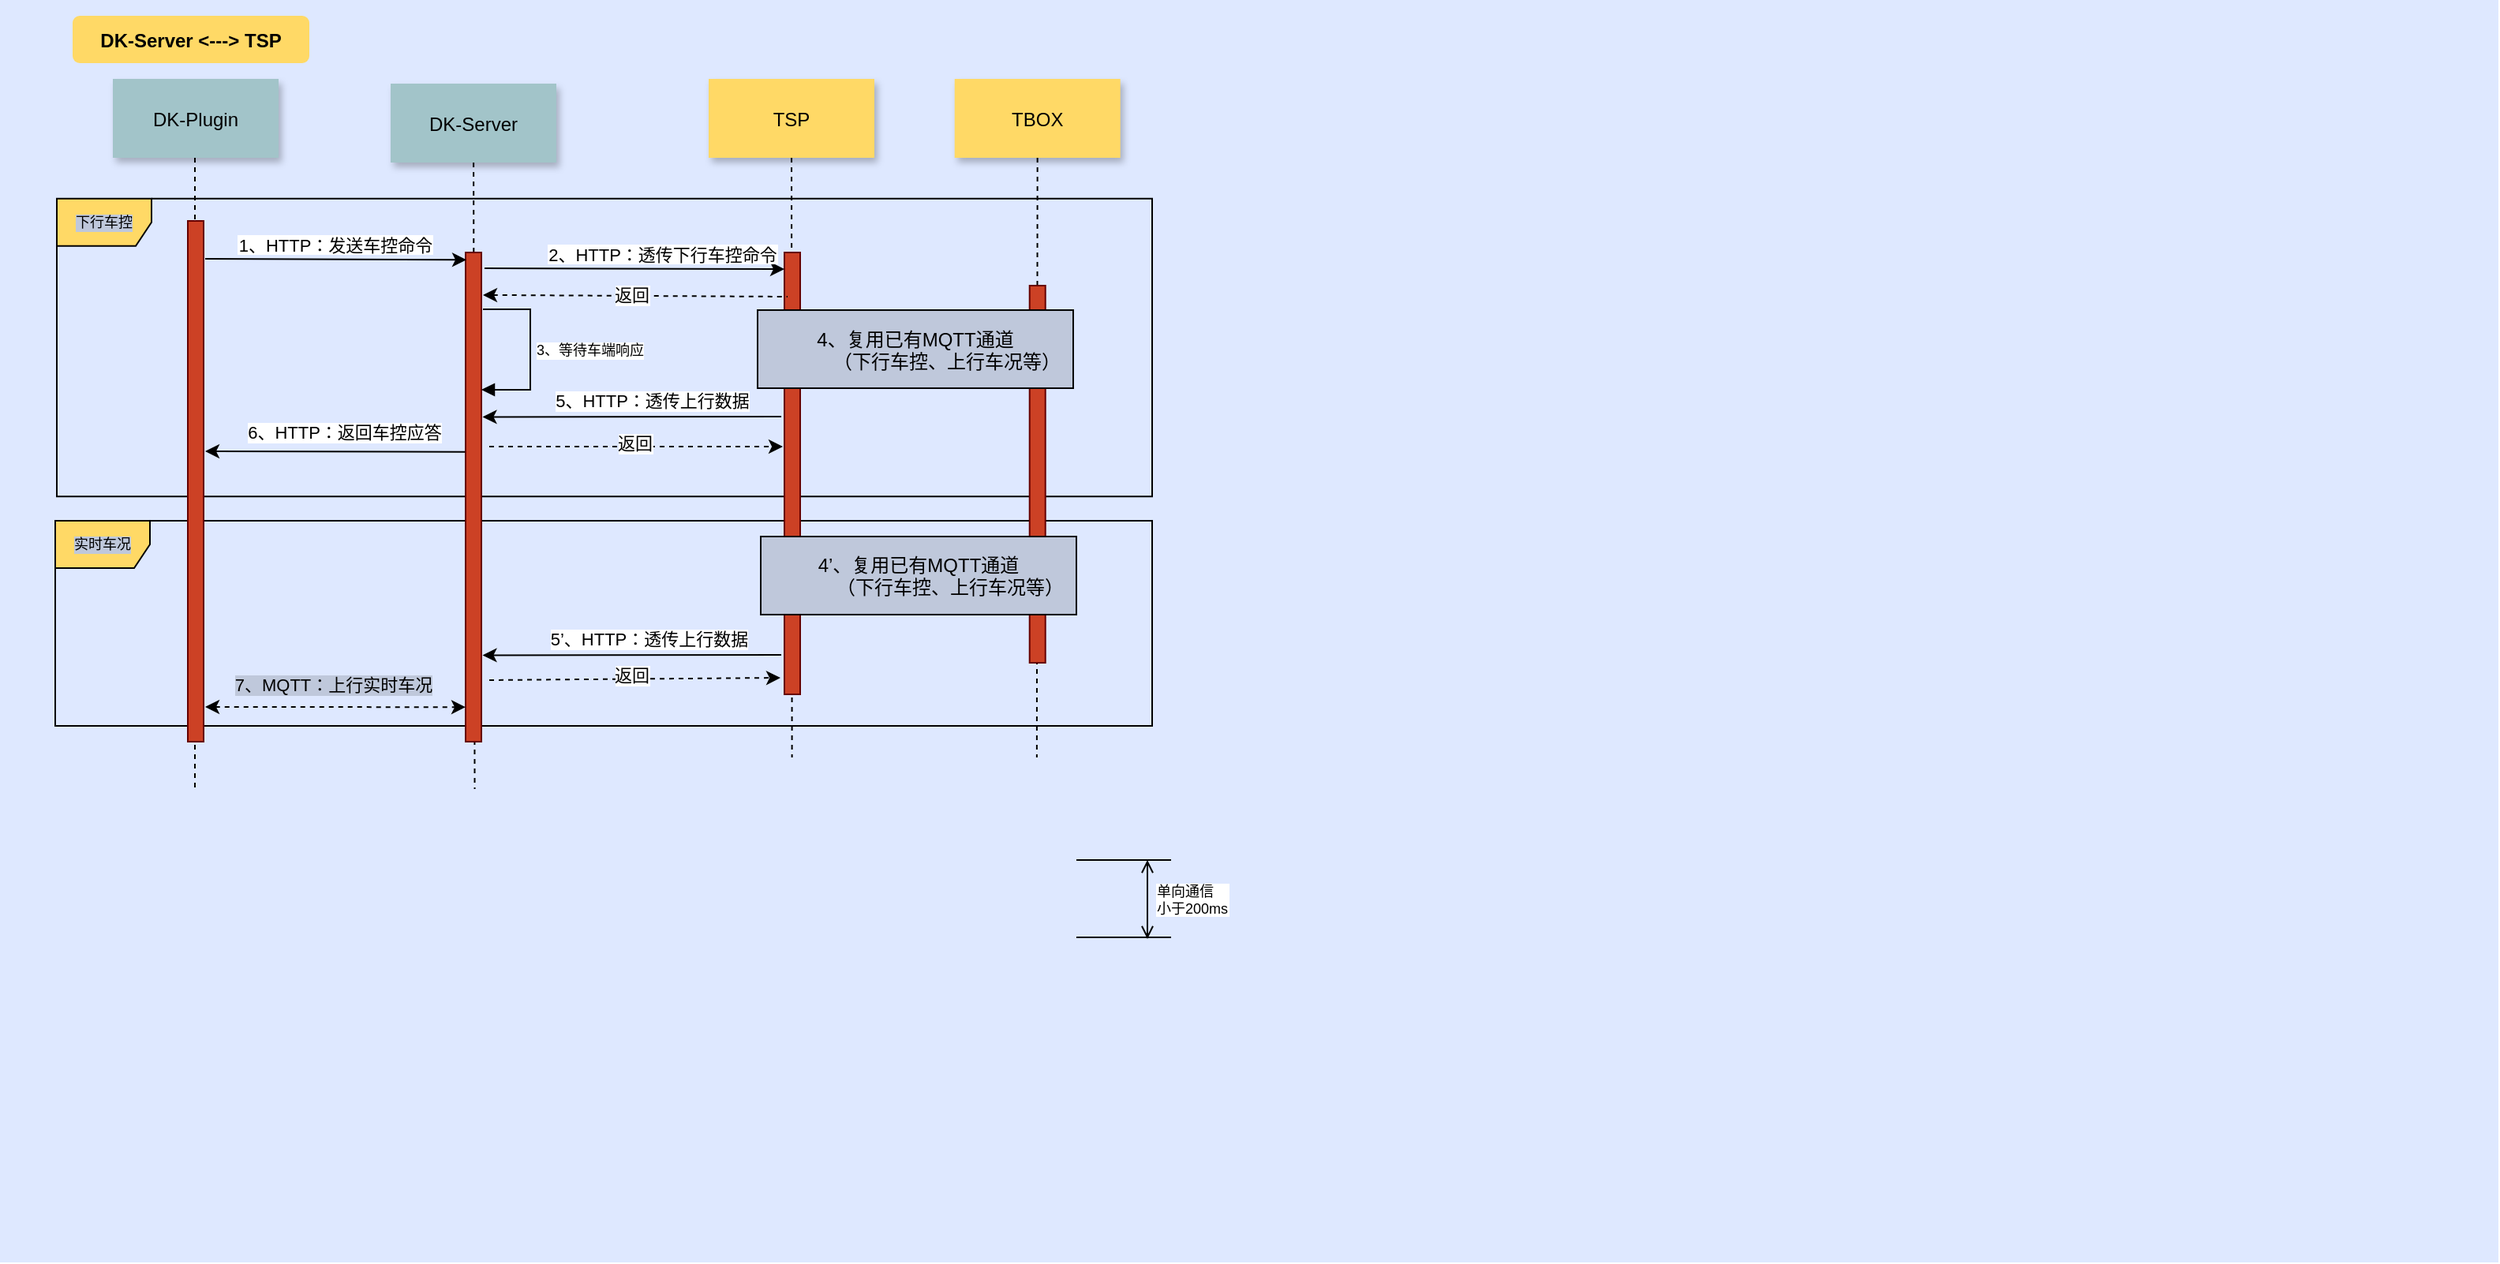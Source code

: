 <mxfile version="17.1.3" type="github">
  <diagram name="Page-1" id="9361dd3d-8414-5efd-6122-117bd74ce7a7">
    <mxGraphModel dx="948" dy="524" grid="1" gridSize="10" guides="1" tooltips="1" connect="1" arrows="1" fold="1" page="0" pageScale="1.5" pageWidth="826" pageHeight="1169" background="none" math="0" shadow="0">
      <root>
        <mxCell id="0" />
        <mxCell id="1" parent="0" />
        <mxCell id="69" value="" style="fillColor=#DEE8FF;strokeColor=none" parent="1" vertex="1">
          <mxGeometry y="10" width="1583" height="800" as="geometry" />
        </mxCell>
        <mxCell id="LP91aPNowKj5EOJhhBp3-124" value="实时车况" style="shape=umlFrame;whiteSpace=wrap;html=1;labelBackgroundColor=#BFC8DB;fontSize=9;fillColor=#FFD966;" vertex="1" parent="1">
          <mxGeometry x="35" y="340" width="695" height="130" as="geometry" />
        </mxCell>
        <mxCell id="LP91aPNowKj5EOJhhBp3-121" value="下行车控" style="shape=umlFrame;whiteSpace=wrap;html=1;labelBackgroundColor=#BFC8DB;fontSize=9;fillColor=#FFD966;" vertex="1" parent="1">
          <mxGeometry x="36" y="135.89" width="694" height="188.74" as="geometry" />
        </mxCell>
        <mxCell id="7" value="DK-Server" style="shadow=1;fillColor=#A2C4C9;strokeColor=none" parent="1" vertex="1">
          <mxGeometry x="247.5" y="63" width="105" height="50" as="geometry" />
        </mxCell>
        <mxCell id="8" value="" style="edgeStyle=none;endArrow=none;dashed=1;entryX=0.19;entryY=0.625;entryDx=0;entryDy=0;entryPerimeter=0;" parent="1" source="7" target="69" edge="1">
          <mxGeometry x="224.835" y="168" width="100" height="100" as="geometry">
            <mxPoint x="299.759" y="113" as="sourcePoint" />
            <mxPoint x="300" y="330" as="targetPoint" />
          </mxGeometry>
        </mxCell>
        <mxCell id="6" value="" style="fillColor=#CC4125;strokeColor=#660000" parent="1" vertex="1">
          <mxGeometry x="295" y="170" width="10" height="310" as="geometry" />
        </mxCell>
        <mxCell id="9" value="1、HTTP：发送车控命令" style="edgeStyle=none;verticalLabelPosition=top;verticalAlign=bottom;entryX=0.05;entryY=0.015;entryDx=0;entryDy=0;entryPerimeter=0;" parent="1" edge="1" target="6">
          <mxGeometry x="220" y="92" width="100" height="100" as="geometry">
            <mxPoint x="130" y="174" as="sourcePoint" />
            <mxPoint x="340" y="179.5" as="targetPoint" />
          </mxGeometry>
        </mxCell>
        <mxCell id="33" value="" style="edgeStyle=elbowEdgeStyle;elbow=horizontal;endArrow=none;dashed=1;entryX=0.078;entryY=0.625;entryDx=0;entryDy=0;entryPerimeter=0;" parent="1" source="4" target="69" edge="1">
          <mxGeometry x="230.0" y="310" width="100" height="100" as="geometry">
            <mxPoint x="230.0" y="410" as="sourcePoint" />
            <mxPoint x="330" y="310" as="targetPoint" />
          </mxGeometry>
        </mxCell>
        <mxCell id="11" value="" style="edgeStyle=none;verticalLabelPosition=top;verticalAlign=bottom;endArrow=classic;startArrow=classic;dashed=1;entryX=0.1;entryY=0.915;entryDx=0;entryDy=0;entryPerimeter=0;endFill=1;" parent="1" edge="1">
          <mxGeometry x="219" y="332.259" width="100" height="100" as="geometry">
            <mxPoint x="130" y="458" as="sourcePoint" />
            <mxPoint x="295" y="458.1" as="targetPoint" />
          </mxGeometry>
        </mxCell>
        <mxCell id="LP91aPNowKj5EOJhhBp3-100" value="7、MQTT：上行实时车况" style="edgeLabel;html=1;align=center;verticalAlign=middle;resizable=0;points=[];labelBackgroundColor=#BFC8DB;" vertex="1" connectable="0" parent="11">
          <mxGeometry relative="1" as="geometry">
            <mxPoint x="-2" y="-14" as="offset" />
          </mxGeometry>
        </mxCell>
        <mxCell id="2" value="" style="fillColor=#CC4125;strokeColor=#660000" parent="1" vertex="1">
          <mxGeometry x="119" y="150" width="10" height="330" as="geometry" />
        </mxCell>
        <mxCell id="22" value="TSP" style="shadow=1;fillColor=#FFD966;strokeColor=none" parent="1" vertex="1">
          <mxGeometry x="449" y="60" width="105" height="50" as="geometry" />
        </mxCell>
        <mxCell id="23" value="" style="edgeStyle=none;endArrow=none;dashed=1;entryX=0.317;entryY=0.6;entryDx=0;entryDy=0;entryPerimeter=0;" parent="1" source="22" target="69" edge="1">
          <mxGeometry x="614.488" y="175.0" width="100" height="100" as="geometry">
            <mxPoint x="674.653" y="110" as="sourcePoint" />
            <mxPoint x="502" y="320" as="targetPoint" />
          </mxGeometry>
        </mxCell>
        <mxCell id="21" value="" style="fillColor=#CC4125;strokeColor=#660000" parent="1" vertex="1">
          <mxGeometry x="497" y="170" width="10" height="280" as="geometry" />
        </mxCell>
        <mxCell id="24" value="TBOX" style="shadow=1;fillColor=#FFD966;strokeColor=none" parent="1" vertex="1">
          <mxGeometry x="604.86" y="60" width="105" height="50" as="geometry" />
        </mxCell>
        <mxCell id="34" value="2、HTTP：透传下行车控命令" style="edgeStyle=elbowEdgeStyle;elbow=vertical;verticalLabelPosition=top;verticalAlign=bottom;entryX=0.3;entryY=0.113;entryDx=0;entryDy=0;entryPerimeter=0;exitX=1.5;exitY=0.091;exitDx=0;exitDy=0;exitPerimeter=0;" parent="1" edge="1">
          <mxGeometry width="100" height="100" as="geometry">
            <mxPoint x="307" y="180.01" as="sourcePoint" />
            <mxPoint x="497" y="180.961" as="targetPoint" />
            <Array as="points" />
            <mxPoint x="18" as="offset" />
          </mxGeometry>
        </mxCell>
        <mxCell id="71" value="DK-Server &lt;---&gt; TSP" style="rounded=1;fontStyle=1;fillColor=#FFD966;strokeColor=none" parent="1" vertex="1">
          <mxGeometry x="46" y="20" width="150" height="30" as="geometry" />
        </mxCell>
        <mxCell id="LP91aPNowKj5EOJhhBp3-93" value="" style="edgeStyle=none;verticalLabelPosition=top;verticalAlign=bottom;endArrow=none;startArrow=classic;entryX=0;entryY=1;entryDx=0;entryDy=0;exitX=0.975;exitY=0.54;exitDx=0;exitDy=0;exitPerimeter=0;" edge="1" parent="1">
          <mxGeometry x="375" y="173.499" width="100" height="100" as="geometry">
            <mxPoint x="305.75" y="274.2" as="sourcePoint" />
            <mxPoint x="495" y="274" as="targetPoint" />
          </mxGeometry>
        </mxCell>
        <mxCell id="LP91aPNowKj5EOJhhBp3-94" value="5、HTTP：透传上行数据" style="edgeLabel;html=1;align=center;verticalAlign=middle;resizable=0;points=[];" vertex="1" connectable="0" parent="LP91aPNowKj5EOJhhBp3-93">
          <mxGeometry relative="1" as="geometry">
            <mxPoint x="13" y="-10" as="offset" />
          </mxGeometry>
        </mxCell>
        <mxCell id="LP91aPNowKj5EOJhhBp3-96" value="" style="edgeStyle=none;endArrow=none;dashed=1;entryX=0.415;entryY=0.6;entryDx=0;entryDy=0;entryPerimeter=0;" edge="1" parent="1" source="24" target="69">
          <mxGeometry x="582.195" y="165" width="100" height="100" as="geometry">
            <mxPoint x="657.36" y="110" as="sourcePoint" />
            <mxPoint x="657" y="330" as="targetPoint" />
          </mxGeometry>
        </mxCell>
        <mxCell id="LP91aPNowKj5EOJhhBp3-95" value="" style="fillColor=#CC4125;strokeColor=#660000" vertex="1" parent="1">
          <mxGeometry x="652.36" y="191" width="10" height="239" as="geometry" />
        </mxCell>
        <mxCell id="LP91aPNowKj5EOJhhBp3-104" value="" style="edgeStyle=none;verticalLabelPosition=top;verticalAlign=bottom;endArrow=none;startArrow=classic;entryX=-0.033;entryY=0.63;entryDx=0;entryDy=0;entryPerimeter=0;" edge="1" parent="1">
          <mxGeometry x="200.67" y="189.499" width="100" height="100" as="geometry">
            <mxPoint x="130" y="296" as="sourcePoint" />
            <mxPoint x="294.67" y="296.4" as="targetPoint" />
          </mxGeometry>
        </mxCell>
        <mxCell id="LP91aPNowKj5EOJhhBp3-105" value="6、HTTP：返回车控应答" style="edgeLabel;html=1;align=center;verticalAlign=middle;resizable=0;points=[];" vertex="1" connectable="0" parent="LP91aPNowKj5EOJhhBp3-104">
          <mxGeometry relative="1" as="geometry">
            <mxPoint x="5" y="-12" as="offset" />
          </mxGeometry>
        </mxCell>
        <mxCell id="LP91aPNowKj5EOJhhBp3-106" value="" style="edgeStyle=none;verticalLabelPosition=top;verticalAlign=bottom;endArrow=none;startArrow=classic;dashed=1;entryX=0;entryY=1;entryDx=0;entryDy=0;exitX=0.9;exitY=0.533;exitDx=0;exitDy=0;exitPerimeter=0;" edge="1" parent="1">
          <mxGeometry x="379" y="97.499" width="100" height="100" as="geometry">
            <mxPoint x="306" y="196.94" as="sourcePoint" />
            <mxPoint x="499" y="198" as="targetPoint" />
          </mxGeometry>
        </mxCell>
        <mxCell id="LP91aPNowKj5EOJhhBp3-107" value="返回" style="edgeLabel;html=1;align=center;verticalAlign=middle;resizable=0;points=[];" vertex="1" connectable="0" parent="LP91aPNowKj5EOJhhBp3-106">
          <mxGeometry relative="1" as="geometry">
            <mxPoint x="-3" y="-1" as="offset" />
          </mxGeometry>
        </mxCell>
        <mxCell id="LP91aPNowKj5EOJhhBp3-108" value="" style="edgeStyle=none;verticalLabelPosition=top;verticalAlign=bottom;endArrow=classic;startArrow=none;dashed=1;entryX=0;entryY=1;entryDx=0;entryDy=0;endFill=1;startFill=0;" edge="1" parent="1">
          <mxGeometry x="376" y="192.499" width="100" height="100" as="geometry">
            <mxPoint x="310" y="293" as="sourcePoint" />
            <mxPoint x="496" y="293" as="targetPoint" />
          </mxGeometry>
        </mxCell>
        <mxCell id="LP91aPNowKj5EOJhhBp3-109" value="返回" style="edgeLabel;html=1;align=center;verticalAlign=middle;resizable=0;points=[];" vertex="1" connectable="0" parent="LP91aPNowKj5EOJhhBp3-108">
          <mxGeometry relative="1" as="geometry">
            <mxPoint x="-1" y="-2" as="offset" />
          </mxGeometry>
        </mxCell>
        <mxCell id="LP91aPNowKj5EOJhhBp3-116" value="3、等待车端响应" style="edgeStyle=orthogonalEdgeStyle;html=1;align=left;spacingLeft=2;endArrow=block;rounded=0;entryX=1;entryY=0.5;fontSize=9;entryDx=0;entryDy=0;" edge="1" parent="1">
          <mxGeometry relative="1" as="geometry">
            <mxPoint x="306" y="206" as="sourcePoint" />
            <Array as="points">
              <mxPoint x="336" y="206" />
              <mxPoint x="336" y="257" />
            </Array>
            <mxPoint x="305" y="257" as="targetPoint" />
          </mxGeometry>
        </mxCell>
        <mxCell id="LP91aPNowKj5EOJhhBp3-117" value="" style="edgeStyle=none;verticalLabelPosition=top;verticalAlign=bottom;endArrow=none;startArrow=classic;entryX=0;entryY=1;entryDx=0;entryDy=0;exitX=0.975;exitY=0.54;exitDx=0;exitDy=0;exitPerimeter=0;" edge="1" parent="1">
          <mxGeometry x="375" y="324.499" width="100" height="100" as="geometry">
            <mxPoint x="305.75" y="425.2" as="sourcePoint" />
            <mxPoint x="495" y="425" as="targetPoint" />
          </mxGeometry>
        </mxCell>
        <mxCell id="LP91aPNowKj5EOJhhBp3-118" value="5’、HTTP：透传上行数据" style="edgeLabel;html=1;align=center;verticalAlign=middle;resizable=0;points=[];" vertex="1" connectable="0" parent="LP91aPNowKj5EOJhhBp3-117">
          <mxGeometry relative="1" as="geometry">
            <mxPoint x="11" y="-10" as="offset" />
          </mxGeometry>
        </mxCell>
        <mxCell id="LP91aPNowKj5EOJhhBp3-119" value="" style="edgeStyle=none;verticalLabelPosition=top;verticalAlign=bottom;endArrow=classic;startArrow=none;dashed=1;entryX=-0.25;entryY=0.95;entryDx=0;entryDy=0;endFill=1;startFill=0;entryPerimeter=0;" edge="1" parent="1">
          <mxGeometry x="381" y="337.499" width="100" height="100" as="geometry">
            <mxPoint x="310" y="441" as="sourcePoint" />
            <mxPoint x="494.5" y="439.5" as="targetPoint" />
          </mxGeometry>
        </mxCell>
        <mxCell id="LP91aPNowKj5EOJhhBp3-120" value="返回" style="edgeLabel;html=1;align=center;verticalAlign=middle;resizable=0;points=[];" vertex="1" connectable="0" parent="LP91aPNowKj5EOJhhBp3-119">
          <mxGeometry relative="1" as="geometry">
            <mxPoint x="-3" y="-2" as="offset" />
          </mxGeometry>
        </mxCell>
        <mxCell id="4" value="DK-Plugin" style="shadow=1;fillColor=#A2C4C9;strokeColor=none" parent="1" vertex="1">
          <mxGeometry x="71.5" y="60" width="105" height="50" as="geometry" />
        </mxCell>
        <mxCell id="LP91aPNowKj5EOJhhBp3-126" value="4’、复用已有MQTT通道&#xa;            （下行车控、上行车况等）" style="fillColor=#BFC8DB" vertex="1" parent="1">
          <mxGeometry x="482" y="350" width="200" height="49.48" as="geometry" />
        </mxCell>
        <mxCell id="LP91aPNowKj5EOJhhBp3-127" value="单向通信&#xa;小于200ms" style="edgeStyle=elbowEdgeStyle;elbow=horizontal;startArrow=open;endArrow=open;labelPosition=left;align=left;fontSize=9;" edge="1" parent="1">
          <mxGeometry x="-29" y="223.74" width="100" height="100" as="geometry">
            <mxPoint x="727" y="555" as="sourcePoint" />
            <mxPoint x="727" y="605" as="targetPoint" />
            <mxPoint x="4" as="offset" />
          </mxGeometry>
        </mxCell>
        <mxCell id="LP91aPNowKj5EOJhhBp3-128" value="" style="edgeStyle=none;verticalLabelPosition=top;verticalAlign=bottom;endArrow=none;startArrow=none;exitX=0.9;exitY=0.533;exitDx=0;exitDy=0;exitPerimeter=0;startFill=0;" edge="1" parent="1">
          <mxGeometry x="725" y="324.239" width="100" height="100" as="geometry">
            <mxPoint x="682" y="554.94" as="sourcePoint" />
            <mxPoint x="742" y="555" as="targetPoint" />
          </mxGeometry>
        </mxCell>
        <mxCell id="LP91aPNowKj5EOJhhBp3-129" value="" style="edgeStyle=none;verticalLabelPosition=top;verticalAlign=bottom;endArrow=none;startArrow=none;exitX=0.9;exitY=0.533;exitDx=0;exitDy=0;exitPerimeter=0;startFill=0;" edge="1" parent="1">
          <mxGeometry x="725" y="373.239" width="100" height="100" as="geometry">
            <mxPoint x="682" y="603.94" as="sourcePoint" />
            <mxPoint x="742" y="604" as="targetPoint" />
          </mxGeometry>
        </mxCell>
        <mxCell id="74" value="4、复用已有MQTT通道&#xa;            （下行车控、上行车况等）" style="fillColor=#BFC8DB" parent="1" vertex="1">
          <mxGeometry x="480" y="206.52" width="200" height="49.48" as="geometry" />
        </mxCell>
      </root>
    </mxGraphModel>
  </diagram>
</mxfile>

